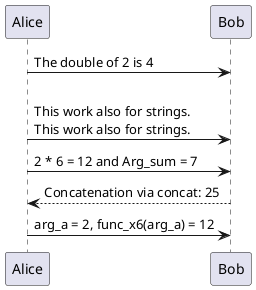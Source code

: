 @startuml slide_function
!function $func_double($a)
!return $a + $a
!endfunction

!function $func_x6($a)
!return 6*$a
!endfunction

!function $concat($a, $b)
!return "Bob --> Alice : " + "Concatenation via concat: " + $a + $b
!endfunction

!$arg_a = 2
!$arg_b = 5
!$arg_sum = $arg_a + $arg_b

Alice -> Bob : The double of $arg_a is $func_double($arg_a)
Alice -> Bob : $func_double("\nThis work also for strings.")
Alice -> Bob : $arg_a * 6 = $func_x6($arg_a) and Arg_sum = $arg_sum
$concat($arg_a, $arg_b)
!if ($arg_a == 2) && ($func_x6($arg_a) >= 12)
    Alice -> Bob : arg_a = $arg_a, func_x6(arg_a) = $func_x6($arg_a)
!else
    Alice -> Bob : ERROR!
!endif
@enduml